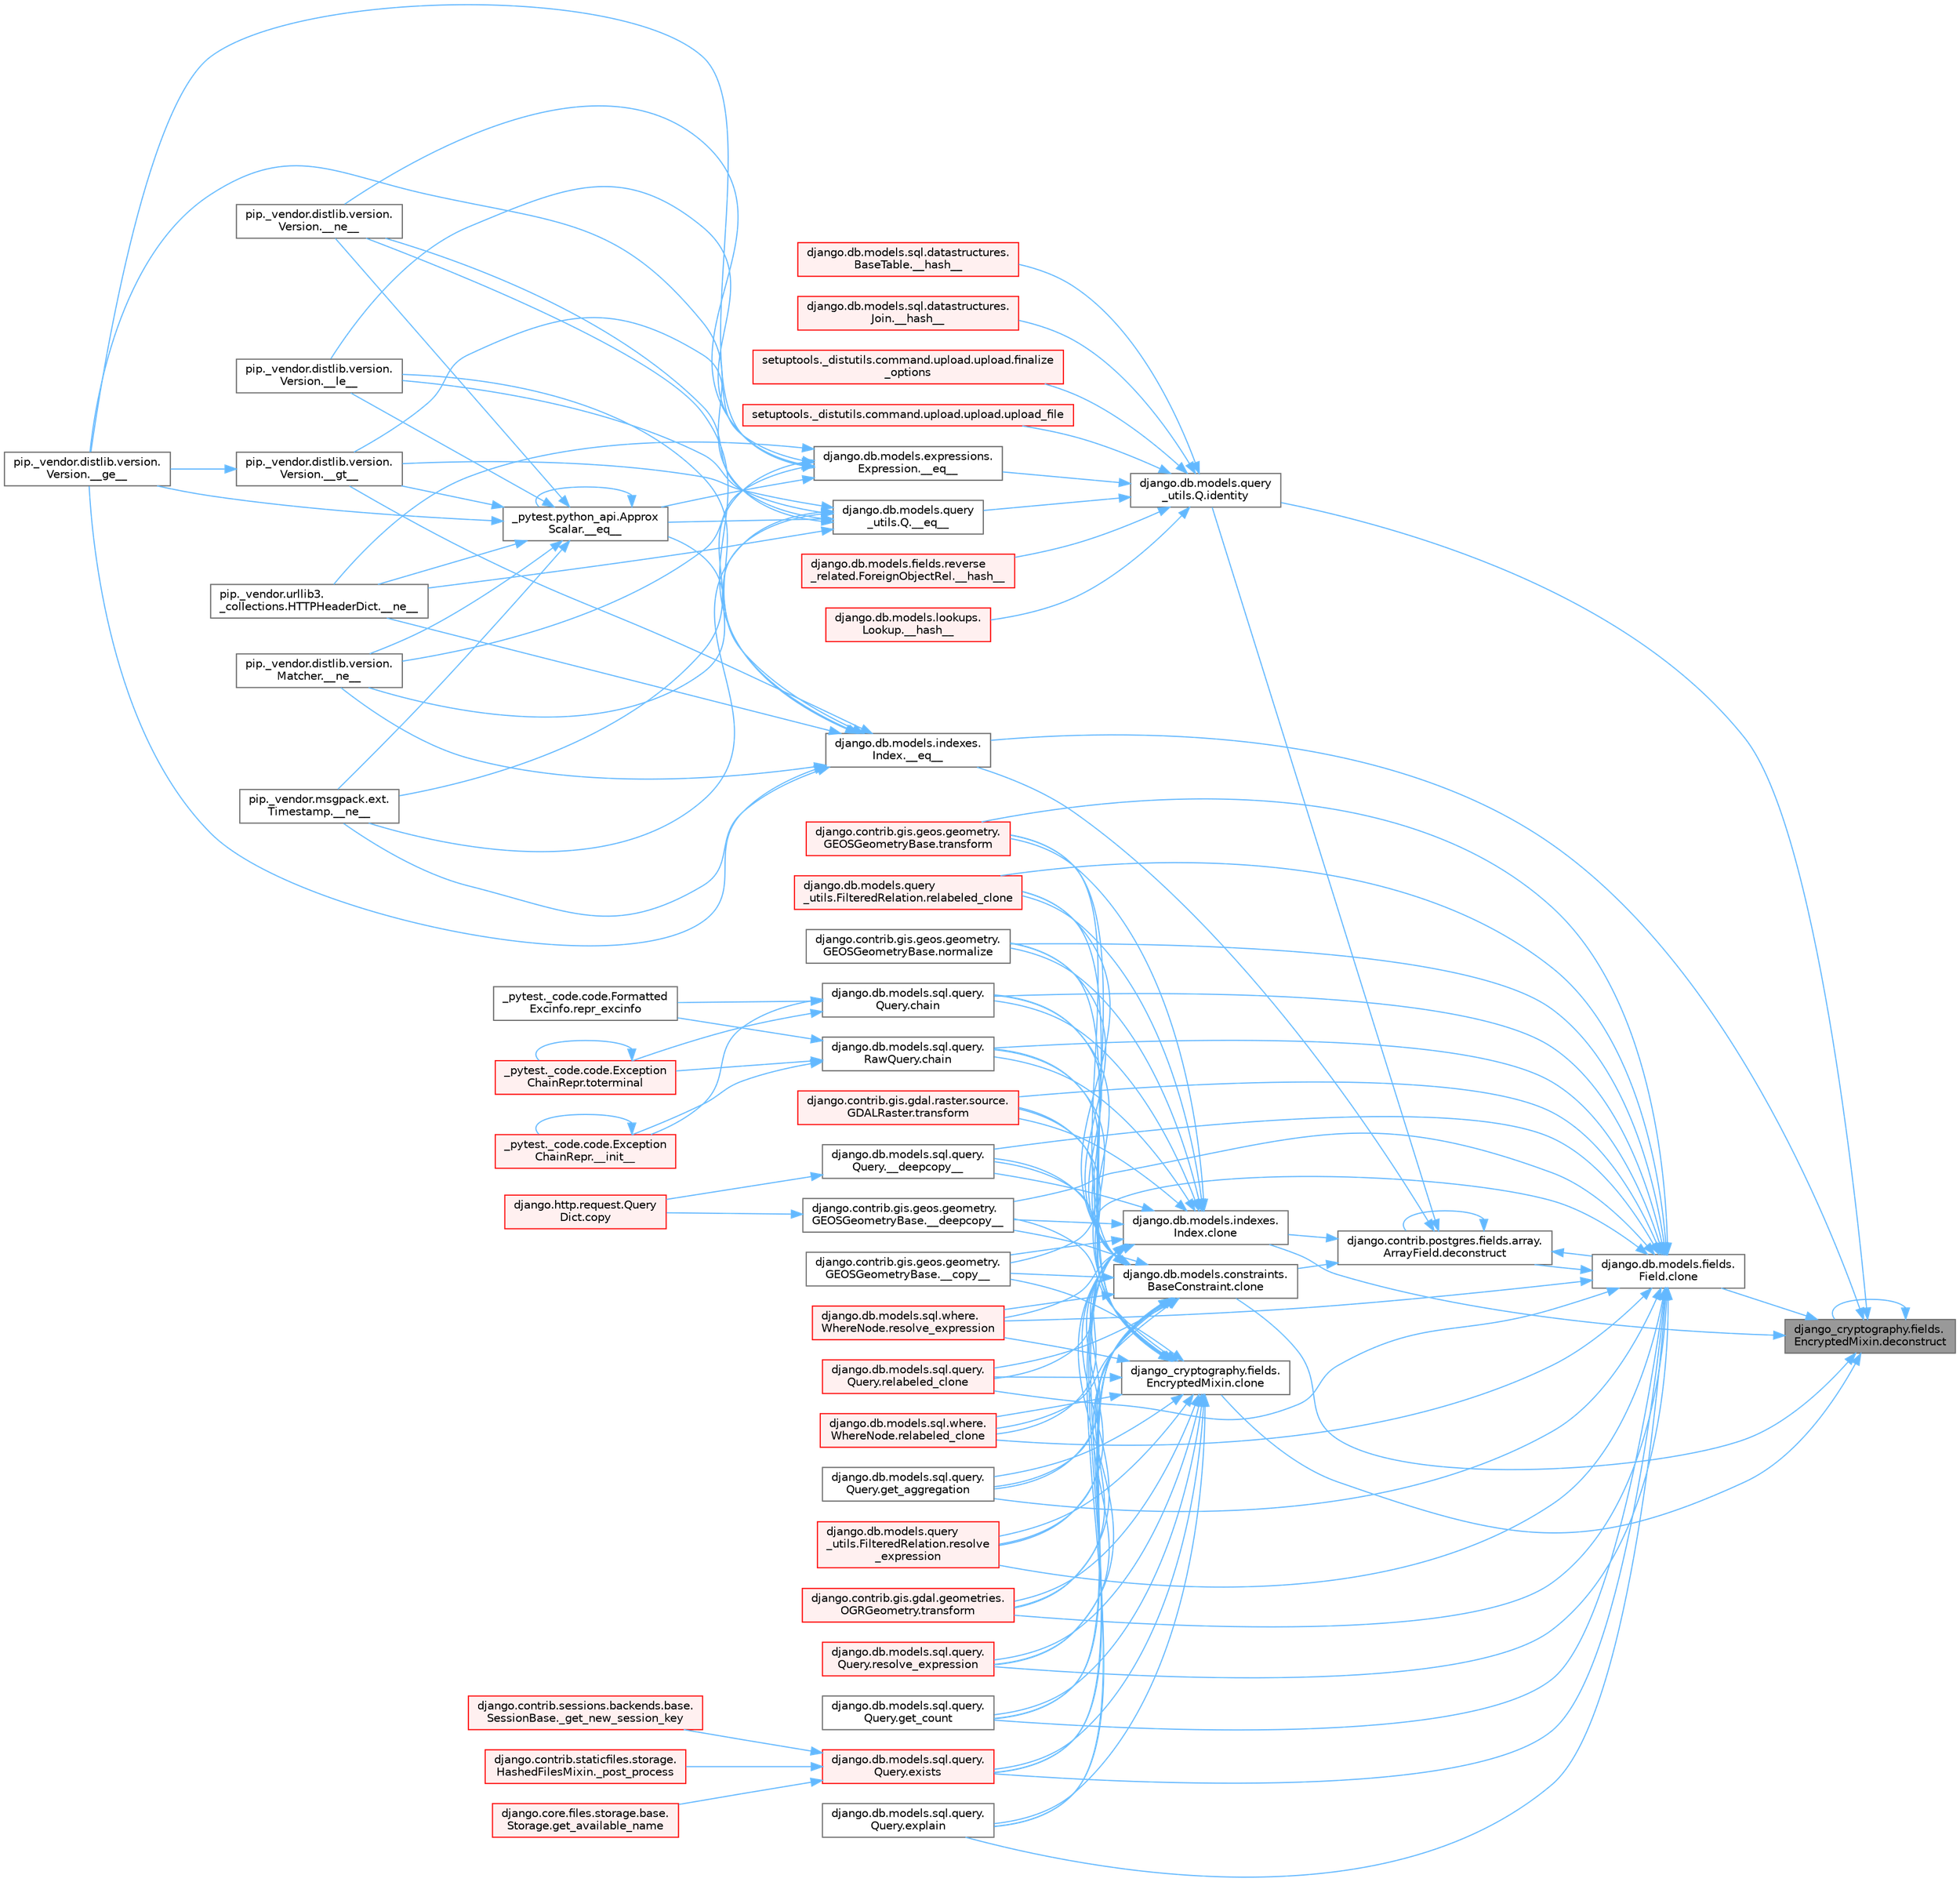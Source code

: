 digraph "django_cryptography.fields.EncryptedMixin.deconstruct"
{
 // LATEX_PDF_SIZE
  bgcolor="transparent";
  edge [fontname=Helvetica,fontsize=10,labelfontname=Helvetica,labelfontsize=10];
  node [fontname=Helvetica,fontsize=10,shape=box,height=0.2,width=0.4];
  rankdir="RL";
  Node1 [id="Node000001",label="django_cryptography.fields.\lEncryptedMixin.deconstruct",height=0.2,width=0.4,color="gray40", fillcolor="grey60", style="filled", fontcolor="black",tooltip=" "];
  Node1 -> Node2 [id="edge1_Node000001_Node000002",dir="back",color="steelblue1",style="solid",tooltip=" "];
  Node2 [id="Node000002",label="django.db.models.indexes.\lIndex.__eq__",height=0.2,width=0.4,color="grey40", fillcolor="white", style="filled",URL="$classdjango_1_1db_1_1models_1_1indexes_1_1_index.html#a610477616672fd35272d94ba513c1496",tooltip=" "];
  Node2 -> Node3 [id="edge2_Node000002_Node000003",dir="back",color="steelblue1",style="solid",tooltip=" "];
  Node3 [id="Node000003",label="_pytest.python_api.Approx\lScalar.__eq__",height=0.2,width=0.4,color="grey40", fillcolor="white", style="filled",URL="$class__pytest_1_1python__api_1_1_approx_scalar.html#af4601ee4ca7409927f88c83ebfc3d923",tooltip=" "];
  Node3 -> Node3 [id="edge3_Node000003_Node000003",dir="back",color="steelblue1",style="solid",tooltip=" "];
  Node3 -> Node4 [id="edge4_Node000003_Node000004",dir="back",color="steelblue1",style="solid",tooltip=" "];
  Node4 [id="Node000004",label="pip._vendor.distlib.version.\lVersion.__ge__",height=0.2,width=0.4,color="grey40", fillcolor="white", style="filled",URL="$classpip_1_1__vendor_1_1distlib_1_1version_1_1_version.html#aa6b7b889cebc687ddb5ed9040d01b1ec",tooltip=" "];
  Node3 -> Node5 [id="edge5_Node000003_Node000005",dir="back",color="steelblue1",style="solid",tooltip=" "];
  Node5 [id="Node000005",label="pip._vendor.distlib.version.\lVersion.__gt__",height=0.2,width=0.4,color="grey40", fillcolor="white", style="filled",URL="$classpip_1_1__vendor_1_1distlib_1_1version_1_1_version.html#a51cf0c8da1bb6829173ff6861b10cb5f",tooltip=" "];
  Node5 -> Node4 [id="edge6_Node000005_Node000004",dir="back",color="steelblue1",style="solid",tooltip=" "];
  Node3 -> Node6 [id="edge7_Node000003_Node000006",dir="back",color="steelblue1",style="solid",tooltip=" "];
  Node6 [id="Node000006",label="pip._vendor.distlib.version.\lVersion.__le__",height=0.2,width=0.4,color="grey40", fillcolor="white", style="filled",URL="$classpip_1_1__vendor_1_1distlib_1_1version_1_1_version.html#ae5e2c5d9b76377e286fcf92a382cbb8b",tooltip=" "];
  Node3 -> Node7 [id="edge8_Node000003_Node000007",dir="back",color="steelblue1",style="solid",tooltip=" "];
  Node7 [id="Node000007",label="pip._vendor.distlib.version.\lMatcher.__ne__",height=0.2,width=0.4,color="grey40", fillcolor="white", style="filled",URL="$classpip_1_1__vendor_1_1distlib_1_1version_1_1_matcher.html#a24f8f8a4686bff3018fee5d22f4e02f1",tooltip=" "];
  Node3 -> Node8 [id="edge9_Node000003_Node000008",dir="back",color="steelblue1",style="solid",tooltip=" "];
  Node8 [id="Node000008",label="pip._vendor.distlib.version.\lVersion.__ne__",height=0.2,width=0.4,color="grey40", fillcolor="white", style="filled",URL="$classpip_1_1__vendor_1_1distlib_1_1version_1_1_version.html#aea3cdf6db007318ab1a2e8d144e2a4a1",tooltip=" "];
  Node3 -> Node9 [id="edge10_Node000003_Node000009",dir="back",color="steelblue1",style="solid",tooltip=" "];
  Node9 [id="Node000009",label="pip._vendor.msgpack.ext.\lTimestamp.__ne__",height=0.2,width=0.4,color="grey40", fillcolor="white", style="filled",URL="$classpip_1_1__vendor_1_1msgpack_1_1ext_1_1_timestamp.html#ac38b8cada8075f7a1133b06bc99b2317",tooltip=" "];
  Node3 -> Node10 [id="edge11_Node000003_Node000010",dir="back",color="steelblue1",style="solid",tooltip=" "];
  Node10 [id="Node000010",label="pip._vendor.urllib3.\l_collections.HTTPHeaderDict.__ne__",height=0.2,width=0.4,color="grey40", fillcolor="white", style="filled",URL="$classpip_1_1__vendor_1_1urllib3_1_1__collections_1_1_h_t_t_p_header_dict.html#aa7766a9499d33160a1258e140e35a806",tooltip=" "];
  Node2 -> Node4 [id="edge12_Node000002_Node000004",dir="back",color="steelblue1",style="solid",tooltip=" "];
  Node2 -> Node5 [id="edge13_Node000002_Node000005",dir="back",color="steelblue1",style="solid",tooltip=" "];
  Node2 -> Node6 [id="edge14_Node000002_Node000006",dir="back",color="steelblue1",style="solid",tooltip=" "];
  Node2 -> Node7 [id="edge15_Node000002_Node000007",dir="back",color="steelblue1",style="solid",tooltip=" "];
  Node2 -> Node8 [id="edge16_Node000002_Node000008",dir="back",color="steelblue1",style="solid",tooltip=" "];
  Node2 -> Node9 [id="edge17_Node000002_Node000009",dir="back",color="steelblue1",style="solid",tooltip=" "];
  Node2 -> Node10 [id="edge18_Node000002_Node000010",dir="back",color="steelblue1",style="solid",tooltip=" "];
  Node1 -> Node11 [id="edge19_Node000001_Node000011",dir="back",color="steelblue1",style="solid",tooltip=" "];
  Node11 [id="Node000011",label="django.db.models.constraints.\lBaseConstraint.clone",height=0.2,width=0.4,color="grey40", fillcolor="white", style="filled",URL="$classdjango_1_1db_1_1models_1_1constraints_1_1_base_constraint.html#a0f02e73d4209006f6317758e83ccf8ac",tooltip=" "];
  Node11 -> Node12 [id="edge20_Node000011_Node000012",dir="back",color="steelblue1",style="solid",tooltip=" "];
  Node12 [id="Node000012",label="django.contrib.gis.geos.geometry.\lGEOSGeometryBase.__copy__",height=0.2,width=0.4,color="grey40", fillcolor="white", style="filled",URL="$classdjango_1_1contrib_1_1gis_1_1geos_1_1geometry_1_1_g_e_o_s_geometry_base.html#ae0f85dbfd6e6e2dab4aa9dd295340b87",tooltip=" "];
  Node11 -> Node13 [id="edge21_Node000011_Node000013",dir="back",color="steelblue1",style="solid",tooltip=" "];
  Node13 [id="Node000013",label="django.contrib.gis.geos.geometry.\lGEOSGeometryBase.__deepcopy__",height=0.2,width=0.4,color="grey40", fillcolor="white", style="filled",URL="$classdjango_1_1contrib_1_1gis_1_1geos_1_1geometry_1_1_g_e_o_s_geometry_base.html#ac6f16be987e8c98b9ecb52ccb388c18c",tooltip=" "];
  Node13 -> Node14 [id="edge22_Node000013_Node000014",dir="back",color="steelblue1",style="solid",tooltip=" "];
  Node14 [id="Node000014",label="django.http.request.Query\lDict.copy",height=0.2,width=0.4,color="red", fillcolor="#FFF0F0", style="filled",URL="$classdjango_1_1http_1_1request_1_1_query_dict.html#ada9e4956e62868c5587b9ffde7b358b5",tooltip=" "];
  Node11 -> Node303 [id="edge23_Node000011_Node000303",dir="back",color="steelblue1",style="solid",tooltip=" "];
  Node303 [id="Node000303",label="django.db.models.sql.query.\lQuery.__deepcopy__",height=0.2,width=0.4,color="grey40", fillcolor="white", style="filled",URL="$classdjango_1_1db_1_1models_1_1sql_1_1query_1_1_query.html#a03b0d1ca81a588c179694300577a5dde",tooltip=" "];
  Node303 -> Node14 [id="edge24_Node000303_Node000014",dir="back",color="steelblue1",style="solid",tooltip=" "];
  Node11 -> Node304 [id="edge25_Node000011_Node000304",dir="back",color="steelblue1",style="solid",tooltip=" "];
  Node304 [id="Node000304",label="django.db.models.sql.query.\lQuery.chain",height=0.2,width=0.4,color="grey40", fillcolor="white", style="filled",URL="$classdjango_1_1db_1_1models_1_1sql_1_1query_1_1_query.html#aa3fe5320676d05bc24bd69dcfc785a8f",tooltip=" "];
  Node304 -> Node305 [id="edge26_Node000304_Node000305",dir="back",color="steelblue1",style="solid",tooltip=" "];
  Node305 [id="Node000305",label="_pytest._code.code.Exception\lChainRepr.__init__",height=0.2,width=0.4,color="red", fillcolor="#FFF0F0", style="filled",URL="$class__pytest_1_1__code_1_1code_1_1_exception_chain_repr.html#aab1f9b37be95a5d679e29479770d7411",tooltip=" "];
  Node305 -> Node305 [id="edge27_Node000305_Node000305",dir="back",color="steelblue1",style="solid",tooltip=" "];
  Node304 -> Node306 [id="edge28_Node000304_Node000306",dir="back",color="steelblue1",style="solid",tooltip=" "];
  Node306 [id="Node000306",label="_pytest._code.code.Formatted\lExcinfo.repr_excinfo",height=0.2,width=0.4,color="grey40", fillcolor="white", style="filled",URL="$class__pytest_1_1__code_1_1code_1_1_formatted_excinfo.html#a32dc37dd159766e8a3e062185229a4d7",tooltip=" "];
  Node304 -> Node307 [id="edge29_Node000304_Node000307",dir="back",color="steelblue1",style="solid",tooltip=" "];
  Node307 [id="Node000307",label="_pytest._code.code.Exception\lChainRepr.toterminal",height=0.2,width=0.4,color="red", fillcolor="#FFF0F0", style="filled",URL="$class__pytest_1_1__code_1_1code_1_1_exception_chain_repr.html#a595b08b3e37ea5f0a64f38a3d557f389",tooltip=" "];
  Node307 -> Node307 [id="edge30_Node000307_Node000307",dir="back",color="steelblue1",style="solid",tooltip=" "];
  Node11 -> Node310 [id="edge31_Node000011_Node000310",dir="back",color="steelblue1",style="solid",tooltip=" "];
  Node310 [id="Node000310",label="django.db.models.sql.query.\lRawQuery.chain",height=0.2,width=0.4,color="grey40", fillcolor="white", style="filled",URL="$classdjango_1_1db_1_1models_1_1sql_1_1query_1_1_raw_query.html#a7fe9f8502e3420c0378f6edce01aa68b",tooltip=" "];
  Node310 -> Node305 [id="edge32_Node000310_Node000305",dir="back",color="steelblue1",style="solid",tooltip=" "];
  Node310 -> Node306 [id="edge33_Node000310_Node000306",dir="back",color="steelblue1",style="solid",tooltip=" "];
  Node310 -> Node307 [id="edge34_Node000310_Node000307",dir="back",color="steelblue1",style="solid",tooltip=" "];
  Node11 -> Node311 [id="edge35_Node000011_Node000311",dir="back",color="steelblue1",style="solid",tooltip=" "];
  Node311 [id="Node000311",label="django.db.models.sql.query.\lQuery.exists",height=0.2,width=0.4,color="red", fillcolor="#FFF0F0", style="filled",URL="$classdjango_1_1db_1_1models_1_1sql_1_1query_1_1_query.html#ae5c8bc324c4badfdcba3d115464be353",tooltip=" "];
  Node311 -> Node312 [id="edge36_Node000311_Node000312",dir="back",color="steelblue1",style="solid",tooltip=" "];
  Node312 [id="Node000312",label="django.contrib.sessions.backends.base.\lSessionBase._get_new_session_key",height=0.2,width=0.4,color="red", fillcolor="#FFF0F0", style="filled",URL="$classdjango_1_1contrib_1_1sessions_1_1backends_1_1base_1_1_session_base.html#aa4fa1e405a4b97410d84bee8c9cf5e65",tooltip=" "];
  Node311 -> Node32 [id="edge37_Node000311_Node000032",dir="back",color="steelblue1",style="solid",tooltip=" "];
  Node32 [id="Node000032",label="django.contrib.staticfiles.storage.\lHashedFilesMixin._post_process",height=0.2,width=0.4,color="red", fillcolor="#FFF0F0", style="filled",URL="$classdjango_1_1contrib_1_1staticfiles_1_1storage_1_1_hashed_files_mixin.html#aa0c820223a4e686edd5d2c333d5a9336",tooltip=" "];
  Node311 -> Node331 [id="edge38_Node000311_Node000331",dir="back",color="steelblue1",style="solid",tooltip=" "];
  Node331 [id="Node000331",label="django.core.files.storage.base.\lStorage.get_available_name",height=0.2,width=0.4,color="red", fillcolor="#FFF0F0", style="filled",URL="$classdjango_1_1core_1_1files_1_1storage_1_1base_1_1_storage.html#a2cd94744363c607f8025623f0b0a6d10",tooltip=" "];
  Node11 -> Node462 [id="edge39_Node000011_Node000462",dir="back",color="steelblue1",style="solid",tooltip=" "];
  Node462 [id="Node000462",label="django.db.models.sql.query.\lQuery.explain",height=0.2,width=0.4,color="grey40", fillcolor="white", style="filled",URL="$classdjango_1_1db_1_1models_1_1sql_1_1query_1_1_query.html#a2017a64b53a6a8b184261899b21895e4",tooltip=" "];
  Node11 -> Node463 [id="edge40_Node000011_Node000463",dir="back",color="steelblue1",style="solid",tooltip=" "];
  Node463 [id="Node000463",label="django.db.models.sql.query.\lQuery.get_aggregation",height=0.2,width=0.4,color="grey40", fillcolor="white", style="filled",URL="$classdjango_1_1db_1_1models_1_1sql_1_1query_1_1_query.html#a838bcc369ee808b360b6ab68323868e0",tooltip=" "];
  Node11 -> Node464 [id="edge41_Node000011_Node000464",dir="back",color="steelblue1",style="solid",tooltip=" "];
  Node464 [id="Node000464",label="django.db.models.sql.query.\lQuery.get_count",height=0.2,width=0.4,color="grey40", fillcolor="white", style="filled",URL="$classdjango_1_1db_1_1models_1_1sql_1_1query_1_1_query.html#a4e6c10ea949b3a1c70851e0002656a09",tooltip=" "];
  Node11 -> Node465 [id="edge42_Node000011_Node000465",dir="back",color="steelblue1",style="solid",tooltip=" "];
  Node465 [id="Node000465",label="django.contrib.gis.geos.geometry.\lGEOSGeometryBase.normalize",height=0.2,width=0.4,color="grey40", fillcolor="white", style="filled",URL="$classdjango_1_1contrib_1_1gis_1_1geos_1_1geometry_1_1_g_e_o_s_geometry_base.html#a8aced8b6d5ffee28e6220e108d7fec9b",tooltip=" "];
  Node11 -> Node466 [id="edge43_Node000011_Node000466",dir="back",color="steelblue1",style="solid",tooltip=" "];
  Node466 [id="Node000466",label="django.db.models.query\l_utils.FilteredRelation.relabeled_clone",height=0.2,width=0.4,color="red", fillcolor="#FFF0F0", style="filled",URL="$classdjango_1_1db_1_1models_1_1query__utils_1_1_filtered_relation.html#a54721cf88cda04227bc9137fac94d470",tooltip=" "];
  Node11 -> Node469 [id="edge44_Node000011_Node000469",dir="back",color="steelblue1",style="solid",tooltip=" "];
  Node469 [id="Node000469",label="django.db.models.sql.query.\lQuery.relabeled_clone",height=0.2,width=0.4,color="red", fillcolor="#FFF0F0", style="filled",URL="$classdjango_1_1db_1_1models_1_1sql_1_1query_1_1_query.html#af280d6a64a9e44dd71caa13a91ccf716",tooltip=" "];
  Node11 -> Node472 [id="edge45_Node000011_Node000472",dir="back",color="steelblue1",style="solid",tooltip=" "];
  Node472 [id="Node000472",label="django.db.models.sql.where.\lWhereNode.relabeled_clone",height=0.2,width=0.4,color="red", fillcolor="#FFF0F0", style="filled",URL="$classdjango_1_1db_1_1models_1_1sql_1_1where_1_1_where_node.html#acb4f80fab7f4124b0f0e418442cec200",tooltip=" "];
  Node11 -> Node473 [id="edge46_Node000011_Node000473",dir="back",color="steelblue1",style="solid",tooltip=" "];
  Node473 [id="Node000473",label="django.db.models.query\l_utils.FilteredRelation.resolve\l_expression",height=0.2,width=0.4,color="red", fillcolor="#FFF0F0", style="filled",URL="$classdjango_1_1db_1_1models_1_1query__utils_1_1_filtered_relation.html#a3f24fb1b73679c55925f8e4dcd511536",tooltip=" "];
  Node11 -> Node1374 [id="edge47_Node000011_Node001374",dir="back",color="steelblue1",style="solid",tooltip=" "];
  Node1374 [id="Node001374",label="django.db.models.sql.query.\lQuery.resolve_expression",height=0.2,width=0.4,color="red", fillcolor="#FFF0F0", style="filled",URL="$classdjango_1_1db_1_1models_1_1sql_1_1query_1_1_query.html#a9f7253d9010a6f0082182c39b0255e52",tooltip=" "];
  Node11 -> Node1375 [id="edge48_Node000011_Node001375",dir="back",color="steelblue1",style="solid",tooltip=" "];
  Node1375 [id="Node001375",label="django.db.models.sql.where.\lWhereNode.resolve_expression",height=0.2,width=0.4,color="red", fillcolor="#FFF0F0", style="filled",URL="$classdjango_1_1db_1_1models_1_1sql_1_1where_1_1_where_node.html#a6c40a769daf4cf5e7eac05f3943d42e9",tooltip=" "];
  Node11 -> Node1376 [id="edge49_Node000011_Node001376",dir="back",color="steelblue1",style="solid",tooltip=" "];
  Node1376 [id="Node001376",label="django.contrib.gis.gdal.geometries.\lOGRGeometry.transform",height=0.2,width=0.4,color="red", fillcolor="#FFF0F0", style="filled",URL="$classdjango_1_1contrib_1_1gis_1_1gdal_1_1geometries_1_1_o_g_r_geometry.html#ab67a02e9a12ddd1da2a9bbe77efe3f93",tooltip=" "];
  Node11 -> Node1381 [id="edge50_Node000011_Node001381",dir="back",color="steelblue1",style="solid",tooltip=" "];
  Node1381 [id="Node001381",label="django.contrib.gis.gdal.raster.source.\lGDALRaster.transform",height=0.2,width=0.4,color="red", fillcolor="#FFF0F0", style="filled",URL="$classdjango_1_1contrib_1_1gis_1_1gdal_1_1raster_1_1source_1_1_g_d_a_l_raster.html#ac5283a9f9f3834181470dffd8dcddbd0",tooltip=" "];
  Node11 -> Node1382 [id="edge51_Node000011_Node001382",dir="back",color="steelblue1",style="solid",tooltip=" "];
  Node1382 [id="Node001382",label="django.contrib.gis.geos.geometry.\lGEOSGeometryBase.transform",height=0.2,width=0.4,color="red", fillcolor="#FFF0F0", style="filled",URL="$classdjango_1_1contrib_1_1gis_1_1geos_1_1geometry_1_1_g_e_o_s_geometry_base.html#aeaa8ab6c866c4423240e0e096ffa8975",tooltip=" "];
  Node1 -> Node459 [id="edge52_Node000001_Node000459",dir="back",color="steelblue1",style="solid",tooltip=" "];
  Node459 [id="Node000459",label="django.db.models.fields.\lField.clone",height=0.2,width=0.4,color="grey40", fillcolor="white", style="filled",URL="$classdjango_1_1db_1_1models_1_1fields_1_1_field.html#aeaf9d4a620ef742dbc6414393f549ee2",tooltip=" "];
  Node459 -> Node12 [id="edge53_Node000459_Node000012",dir="back",color="steelblue1",style="solid",tooltip=" "];
  Node459 -> Node13 [id="edge54_Node000459_Node000013",dir="back",color="steelblue1",style="solid",tooltip=" "];
  Node459 -> Node303 [id="edge55_Node000459_Node000303",dir="back",color="steelblue1",style="solid",tooltip=" "];
  Node459 -> Node304 [id="edge56_Node000459_Node000304",dir="back",color="steelblue1",style="solid",tooltip=" "];
  Node459 -> Node310 [id="edge57_Node000459_Node000310",dir="back",color="steelblue1",style="solid",tooltip=" "];
  Node459 -> Node460 [id="edge58_Node000459_Node000460",dir="back",color="steelblue1",style="solid",tooltip=" "];
  Node460 [id="Node000460",label="django.contrib.postgres.fields.array.\lArrayField.deconstruct",height=0.2,width=0.4,color="grey40", fillcolor="white", style="filled",URL="$classdjango_1_1contrib_1_1postgres_1_1fields_1_1array_1_1_array_field.html#a030c65c8cc59007bba984053418f318b",tooltip=" "];
  Node460 -> Node2 [id="edge59_Node000460_Node000002",dir="back",color="steelblue1",style="solid",tooltip=" "];
  Node460 -> Node11 [id="edge60_Node000460_Node000011",dir="back",color="steelblue1",style="solid",tooltip=" "];
  Node460 -> Node459 [id="edge61_Node000460_Node000459",dir="back",color="steelblue1",style="solid",tooltip=" "];
  Node460 -> Node461 [id="edge62_Node000460_Node000461",dir="back",color="steelblue1",style="solid",tooltip=" "];
  Node461 [id="Node000461",label="django.db.models.indexes.\lIndex.clone",height=0.2,width=0.4,color="grey40", fillcolor="white", style="filled",URL="$classdjango_1_1db_1_1models_1_1indexes_1_1_index.html#aeaccf659cbc1989e539625d16602541e",tooltip=" "];
  Node461 -> Node12 [id="edge63_Node000461_Node000012",dir="back",color="steelblue1",style="solid",tooltip=" "];
  Node461 -> Node13 [id="edge64_Node000461_Node000013",dir="back",color="steelblue1",style="solid",tooltip=" "];
  Node461 -> Node303 [id="edge65_Node000461_Node000303",dir="back",color="steelblue1",style="solid",tooltip=" "];
  Node461 -> Node304 [id="edge66_Node000461_Node000304",dir="back",color="steelblue1",style="solid",tooltip=" "];
  Node461 -> Node310 [id="edge67_Node000461_Node000310",dir="back",color="steelblue1",style="solid",tooltip=" "];
  Node461 -> Node311 [id="edge68_Node000461_Node000311",dir="back",color="steelblue1",style="solid",tooltip=" "];
  Node461 -> Node462 [id="edge69_Node000461_Node000462",dir="back",color="steelblue1",style="solid",tooltip=" "];
  Node461 -> Node463 [id="edge70_Node000461_Node000463",dir="back",color="steelblue1",style="solid",tooltip=" "];
  Node461 -> Node464 [id="edge71_Node000461_Node000464",dir="back",color="steelblue1",style="solid",tooltip=" "];
  Node461 -> Node465 [id="edge72_Node000461_Node000465",dir="back",color="steelblue1",style="solid",tooltip=" "];
  Node461 -> Node466 [id="edge73_Node000461_Node000466",dir="back",color="steelblue1",style="solid",tooltip=" "];
  Node461 -> Node469 [id="edge74_Node000461_Node000469",dir="back",color="steelblue1",style="solid",tooltip=" "];
  Node461 -> Node472 [id="edge75_Node000461_Node000472",dir="back",color="steelblue1",style="solid",tooltip=" "];
  Node461 -> Node473 [id="edge76_Node000461_Node000473",dir="back",color="steelblue1",style="solid",tooltip=" "];
  Node461 -> Node1374 [id="edge77_Node000461_Node001374",dir="back",color="steelblue1",style="solid",tooltip=" "];
  Node461 -> Node1375 [id="edge78_Node000461_Node001375",dir="back",color="steelblue1",style="solid",tooltip=" "];
  Node461 -> Node1376 [id="edge79_Node000461_Node001376",dir="back",color="steelblue1",style="solid",tooltip=" "];
  Node461 -> Node1381 [id="edge80_Node000461_Node001381",dir="back",color="steelblue1",style="solid",tooltip=" "];
  Node461 -> Node1382 [id="edge81_Node000461_Node001382",dir="back",color="steelblue1",style="solid",tooltip=" "];
  Node460 -> Node460 [id="edge82_Node000460_Node000460",dir="back",color="steelblue1",style="solid",tooltip=" "];
  Node460 -> Node697 [id="edge83_Node000460_Node000697",dir="back",color="steelblue1",style="solid",tooltip=" "];
  Node697 [id="Node000697",label="django.db.models.query\l_utils.Q.identity",height=0.2,width=0.4,color="grey40", fillcolor="white", style="filled",URL="$classdjango_1_1db_1_1models_1_1query__utils_1_1_q.html#a63129a45cd7e8fa8b4789ce076f445a3",tooltip=" "];
  Node697 -> Node88 [id="edge84_Node000697_Node000088",dir="back",color="steelblue1",style="solid",tooltip=" "];
  Node88 [id="Node000088",label="django.db.models.expressions.\lExpression.__eq__",height=0.2,width=0.4,color="grey40", fillcolor="white", style="filled",URL="$classdjango_1_1db_1_1models_1_1expressions_1_1_expression.html#adb4c2940b4e88b38771aac46593315e1",tooltip=" "];
  Node88 -> Node3 [id="edge85_Node000088_Node000003",dir="back",color="steelblue1",style="solid",tooltip=" "];
  Node88 -> Node4 [id="edge86_Node000088_Node000004",dir="back",color="steelblue1",style="solid",tooltip=" "];
  Node88 -> Node5 [id="edge87_Node000088_Node000005",dir="back",color="steelblue1",style="solid",tooltip=" "];
  Node88 -> Node6 [id="edge88_Node000088_Node000006",dir="back",color="steelblue1",style="solid",tooltip=" "];
  Node88 -> Node7 [id="edge89_Node000088_Node000007",dir="back",color="steelblue1",style="solid",tooltip=" "];
  Node88 -> Node8 [id="edge90_Node000088_Node000008",dir="back",color="steelblue1",style="solid",tooltip=" "];
  Node88 -> Node9 [id="edge91_Node000088_Node000009",dir="back",color="steelblue1",style="solid",tooltip=" "];
  Node88 -> Node10 [id="edge92_Node000088_Node000010",dir="back",color="steelblue1",style="solid",tooltip=" "];
  Node697 -> Node89 [id="edge93_Node000697_Node000089",dir="back",color="steelblue1",style="solid",tooltip=" "];
  Node89 [id="Node000089",label="django.db.models.query\l_utils.Q.__eq__",height=0.2,width=0.4,color="grey40", fillcolor="white", style="filled",URL="$classdjango_1_1db_1_1models_1_1query__utils_1_1_q.html#aa83c3e0a1d5257be65a946fcc4baf58a",tooltip=" "];
  Node89 -> Node3 [id="edge94_Node000089_Node000003",dir="back",color="steelblue1",style="solid",tooltip=" "];
  Node89 -> Node4 [id="edge95_Node000089_Node000004",dir="back",color="steelblue1",style="solid",tooltip=" "];
  Node89 -> Node5 [id="edge96_Node000089_Node000005",dir="back",color="steelblue1",style="solid",tooltip=" "];
  Node89 -> Node6 [id="edge97_Node000089_Node000006",dir="back",color="steelblue1",style="solid",tooltip=" "];
  Node89 -> Node7 [id="edge98_Node000089_Node000007",dir="back",color="steelblue1",style="solid",tooltip=" "];
  Node89 -> Node8 [id="edge99_Node000089_Node000008",dir="back",color="steelblue1",style="solid",tooltip=" "];
  Node89 -> Node9 [id="edge100_Node000089_Node000009",dir="back",color="steelblue1",style="solid",tooltip=" "];
  Node89 -> Node10 [id="edge101_Node000089_Node000010",dir="back",color="steelblue1",style="solid",tooltip=" "];
  Node697 -> Node90 [id="edge102_Node000697_Node000090",dir="back",color="steelblue1",style="solid",tooltip=" "];
  Node90 [id="Node000090",label="django.db.models.fields.reverse\l_related.ForeignObjectRel.__hash__",height=0.2,width=0.4,color="red", fillcolor="#FFF0F0", style="filled",URL="$classdjango_1_1db_1_1models_1_1fields_1_1reverse__related_1_1_foreign_object_rel.html#aa0478c97c51638ebbe5b348c9ace7a13",tooltip=" "];
  Node697 -> Node93 [id="edge103_Node000697_Node000093",dir="back",color="steelblue1",style="solid",tooltip=" "];
  Node93 [id="Node000093",label="django.db.models.lookups.\lLookup.__hash__",height=0.2,width=0.4,color="red", fillcolor="#FFF0F0", style="filled",URL="$classdjango_1_1db_1_1models_1_1lookups_1_1_lookup.html#a05201ecef16ee5ad8c9a403b7ebbc268",tooltip=" "];
  Node697 -> Node94 [id="edge104_Node000697_Node000094",dir="back",color="steelblue1",style="solid",tooltip=" "];
  Node94 [id="Node000094",label="django.db.models.sql.datastructures.\lBaseTable.__hash__",height=0.2,width=0.4,color="red", fillcolor="#FFF0F0", style="filled",URL="$classdjango_1_1db_1_1models_1_1sql_1_1datastructures_1_1_base_table.html#aebcfbba4343eb7a1520718b608feaaa6",tooltip=" "];
  Node697 -> Node95 [id="edge105_Node000697_Node000095",dir="back",color="steelblue1",style="solid",tooltip=" "];
  Node95 [id="Node000095",label="django.db.models.sql.datastructures.\lJoin.__hash__",height=0.2,width=0.4,color="red", fillcolor="#FFF0F0", style="filled",URL="$classdjango_1_1db_1_1models_1_1sql_1_1datastructures_1_1_join.html#adcb5282598b4e04b92f6bd262f0d360c",tooltip=" "];
  Node697 -> Node96 [id="edge106_Node000697_Node000096",dir="back",color="steelblue1",style="solid",tooltip=" "];
  Node96 [id="Node000096",label="setuptools._distutils.command.upload.upload.finalize\l_options",height=0.2,width=0.4,color="red", fillcolor="#FFF0F0", style="filled",URL="$classsetuptools_1_1__distutils_1_1command_1_1upload_1_1upload.html#a9c94c240a676c164b8b18a141bc48c4c",tooltip=" "];
  Node697 -> Node103 [id="edge107_Node000697_Node000103",dir="back",color="steelblue1",style="solid",tooltip=" "];
  Node103 [id="Node000103",label="setuptools._distutils.command.upload.upload.upload_file",height=0.2,width=0.4,color="red", fillcolor="#FFF0F0", style="filled",URL="$classsetuptools_1_1__distutils_1_1command_1_1upload_1_1upload.html#aa7d9089079f68edc3d38061fcc04211f",tooltip=" "];
  Node459 -> Node311 [id="edge108_Node000459_Node000311",dir="back",color="steelblue1",style="solid",tooltip=" "];
  Node459 -> Node462 [id="edge109_Node000459_Node000462",dir="back",color="steelblue1",style="solid",tooltip=" "];
  Node459 -> Node463 [id="edge110_Node000459_Node000463",dir="back",color="steelblue1",style="solid",tooltip=" "];
  Node459 -> Node464 [id="edge111_Node000459_Node000464",dir="back",color="steelblue1",style="solid",tooltip=" "];
  Node459 -> Node465 [id="edge112_Node000459_Node000465",dir="back",color="steelblue1",style="solid",tooltip=" "];
  Node459 -> Node466 [id="edge113_Node000459_Node000466",dir="back",color="steelblue1",style="solid",tooltip=" "];
  Node459 -> Node469 [id="edge114_Node000459_Node000469",dir="back",color="steelblue1",style="solid",tooltip=" "];
  Node459 -> Node472 [id="edge115_Node000459_Node000472",dir="back",color="steelblue1",style="solid",tooltip=" "];
  Node459 -> Node473 [id="edge116_Node000459_Node000473",dir="back",color="steelblue1",style="solid",tooltip=" "];
  Node459 -> Node1374 [id="edge117_Node000459_Node001374",dir="back",color="steelblue1",style="solid",tooltip=" "];
  Node459 -> Node1375 [id="edge118_Node000459_Node001375",dir="back",color="steelblue1",style="solid",tooltip=" "];
  Node459 -> Node1376 [id="edge119_Node000459_Node001376",dir="back",color="steelblue1",style="solid",tooltip=" "];
  Node459 -> Node1381 [id="edge120_Node000459_Node001381",dir="back",color="steelblue1",style="solid",tooltip=" "];
  Node459 -> Node1382 [id="edge121_Node000459_Node001382",dir="back",color="steelblue1",style="solid",tooltip=" "];
  Node1 -> Node461 [id="edge122_Node000001_Node000461",dir="back",color="steelblue1",style="solid",tooltip=" "];
  Node1 -> Node3179 [id="edge123_Node000001_Node003179",dir="back",color="steelblue1",style="solid",tooltip=" "];
  Node3179 [id="Node003179",label="django_cryptography.fields.\lEncryptedMixin.clone",height=0.2,width=0.4,color="grey40", fillcolor="white", style="filled",URL="$classdjango__cryptography_1_1fields_1_1_encrypted_mixin.html#a65b15937ff36f3790528449e030ce8a9",tooltip=" "];
  Node3179 -> Node12 [id="edge124_Node003179_Node000012",dir="back",color="steelblue1",style="solid",tooltip=" "];
  Node3179 -> Node13 [id="edge125_Node003179_Node000013",dir="back",color="steelblue1",style="solid",tooltip=" "];
  Node3179 -> Node303 [id="edge126_Node003179_Node000303",dir="back",color="steelblue1",style="solid",tooltip=" "];
  Node3179 -> Node304 [id="edge127_Node003179_Node000304",dir="back",color="steelblue1",style="solid",tooltip=" "];
  Node3179 -> Node310 [id="edge128_Node003179_Node000310",dir="back",color="steelblue1",style="solid",tooltip=" "];
  Node3179 -> Node311 [id="edge129_Node003179_Node000311",dir="back",color="steelblue1",style="solid",tooltip=" "];
  Node3179 -> Node462 [id="edge130_Node003179_Node000462",dir="back",color="steelblue1",style="solid",tooltip=" "];
  Node3179 -> Node463 [id="edge131_Node003179_Node000463",dir="back",color="steelblue1",style="solid",tooltip=" "];
  Node3179 -> Node464 [id="edge132_Node003179_Node000464",dir="back",color="steelblue1",style="solid",tooltip=" "];
  Node3179 -> Node465 [id="edge133_Node003179_Node000465",dir="back",color="steelblue1",style="solid",tooltip=" "];
  Node3179 -> Node466 [id="edge134_Node003179_Node000466",dir="back",color="steelblue1",style="solid",tooltip=" "];
  Node3179 -> Node469 [id="edge135_Node003179_Node000469",dir="back",color="steelblue1",style="solid",tooltip=" "];
  Node3179 -> Node472 [id="edge136_Node003179_Node000472",dir="back",color="steelblue1",style="solid",tooltip=" "];
  Node3179 -> Node473 [id="edge137_Node003179_Node000473",dir="back",color="steelblue1",style="solid",tooltip=" "];
  Node3179 -> Node1374 [id="edge138_Node003179_Node001374",dir="back",color="steelblue1",style="solid",tooltip=" "];
  Node3179 -> Node1375 [id="edge139_Node003179_Node001375",dir="back",color="steelblue1",style="solid",tooltip=" "];
  Node3179 -> Node1376 [id="edge140_Node003179_Node001376",dir="back",color="steelblue1",style="solid",tooltip=" "];
  Node3179 -> Node1381 [id="edge141_Node003179_Node001381",dir="back",color="steelblue1",style="solid",tooltip=" "];
  Node3179 -> Node1382 [id="edge142_Node003179_Node001382",dir="back",color="steelblue1",style="solid",tooltip=" "];
  Node1 -> Node1 [id="edge143_Node000001_Node000001",dir="back",color="steelblue1",style="solid",tooltip=" "];
  Node1 -> Node697 [id="edge144_Node000001_Node000697",dir="back",color="steelblue1",style="solid",tooltip=" "];
}
